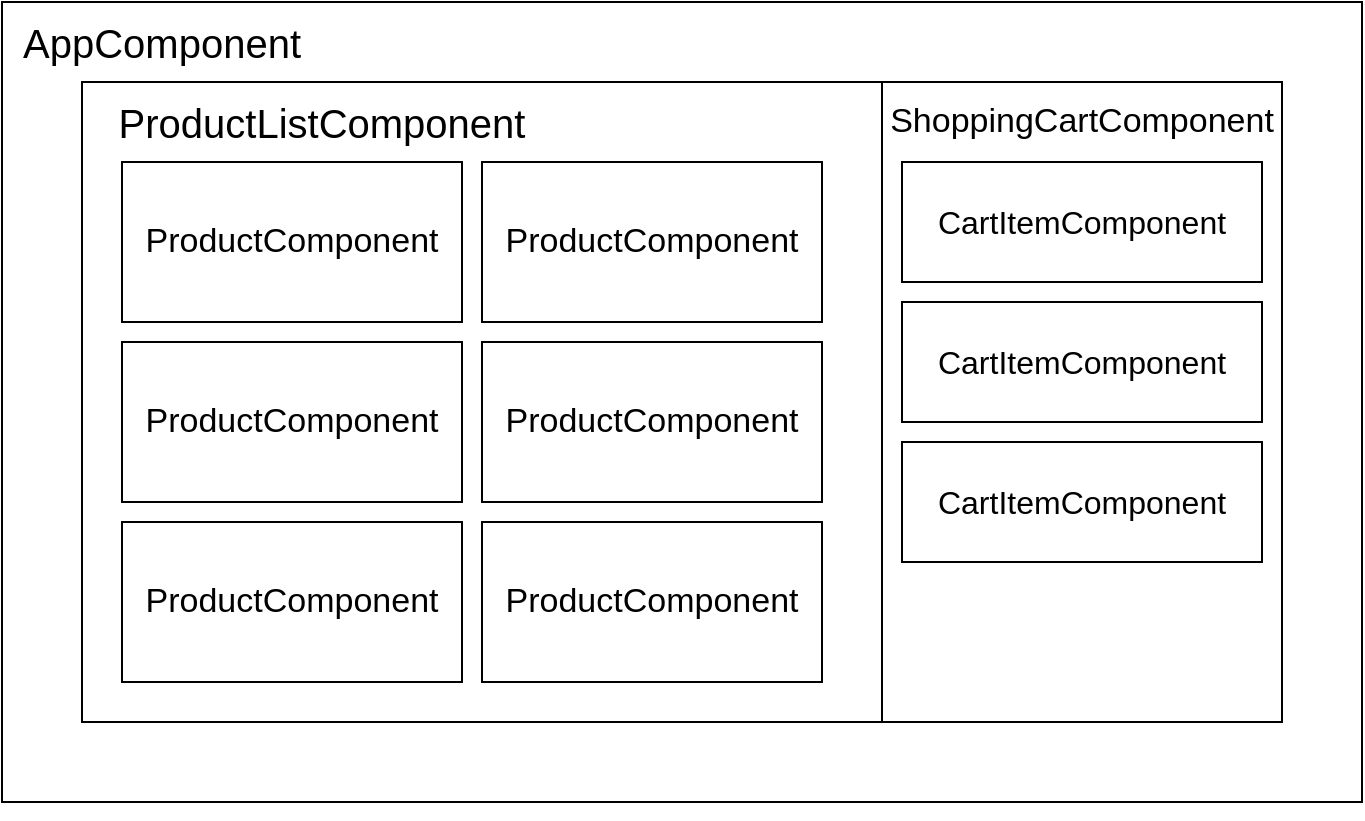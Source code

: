 <mxfile version="14.4.2" type="device"><diagram name="Page-1" id="f1b7ffb7-ca1e-a977-7cf5-a751b3c06c05"><mxGraphModel dx="868" dy="479" grid="1" gridSize="10" guides="1" tooltips="1" connect="1" arrows="1" fold="1" page="1" pageScale="1" pageWidth="826" pageHeight="1169" background="#ffffff" math="0" shadow="0"><root><mxCell id="0"/><mxCell id="1" parent="0"/><mxCell id="M5p0AquYmsXaqDEnKxhZ-65" value="" style="whiteSpace=wrap;html=1;" vertex="1" parent="1"><mxGeometry x="40" width="680" height="400" as="geometry"/></mxCell><mxCell id="M5p0AquYmsXaqDEnKxhZ-61" value="" style="whiteSpace=wrap;html=1;imageAspect=0;" vertex="1" parent="1"><mxGeometry x="80" y="40" width="600" height="320" as="geometry"/></mxCell><mxCell id="M5p0AquYmsXaqDEnKxhZ-64" value="" style="whiteSpace=wrap;html=1;" vertex="1" parent="1"><mxGeometry x="80" y="40" width="400" height="320" as="geometry"/></mxCell><mxCell id="M5p0AquYmsXaqDEnKxhZ-66" value="" style="whiteSpace=wrap;html=1;" vertex="1" parent="1"><mxGeometry x="100" y="80" width="170" height="80" as="geometry"/></mxCell><mxCell id="M5p0AquYmsXaqDEnKxhZ-67" value="" style="whiteSpace=wrap;html=1;" vertex="1" parent="1"><mxGeometry x="280" y="80" width="170" height="80" as="geometry"/></mxCell><mxCell id="M5p0AquYmsXaqDEnKxhZ-68" value="" style="whiteSpace=wrap;html=1;" vertex="1" parent="1"><mxGeometry x="100" y="170" width="170" height="80" as="geometry"/></mxCell><mxCell id="M5p0AquYmsXaqDEnKxhZ-69" value="" style="whiteSpace=wrap;html=1;" vertex="1" parent="1"><mxGeometry x="280" y="170" width="170" height="80" as="geometry"/></mxCell><mxCell id="M5p0AquYmsXaqDEnKxhZ-70" value="" style="whiteSpace=wrap;html=1;" vertex="1" parent="1"><mxGeometry x="100" y="260" width="170" height="80" as="geometry"/></mxCell><mxCell id="M5p0AquYmsXaqDEnKxhZ-71" value="" style="whiteSpace=wrap;html=1;" vertex="1" parent="1"><mxGeometry x="280" y="260" width="170" height="80" as="geometry"/></mxCell><mxCell id="M5p0AquYmsXaqDEnKxhZ-72" value="&lt;font style=&quot;font-size: 20px;&quot;&gt;AppComponent&lt;/font&gt;" style="text;html=1;strokeColor=none;fillColor=none;align=center;verticalAlign=middle;whiteSpace=wrap;rounded=0;fontSize=20;" vertex="1" parent="1"><mxGeometry x="100" y="10" width="40" height="20" as="geometry"/></mxCell><mxCell id="M5p0AquYmsXaqDEnKxhZ-76" value="&lt;font style=&quot;font-size: 20px&quot;&gt;ProductListComponent&lt;/font&gt;" style="text;html=1;strokeColor=none;fillColor=none;align=center;verticalAlign=middle;whiteSpace=wrap;rounded=0;" vertex="1" parent="1"><mxGeometry x="180" y="50" width="40" height="20" as="geometry"/></mxCell><mxCell id="M5p0AquYmsXaqDEnKxhZ-77" value="&lt;font style=&quot;font-size: 17px&quot;&gt;ProductComponent&lt;/font&gt;" style="text;html=1;strokeColor=none;fillColor=none;align=center;verticalAlign=middle;whiteSpace=wrap;rounded=0;" vertex="1" parent="1"><mxGeometry x="165" y="110" width="40" height="20" as="geometry"/></mxCell><mxCell id="M5p0AquYmsXaqDEnKxhZ-78" value="&lt;font style=&quot;font-size: 17px&quot;&gt;ProductComponent&lt;/font&gt;" style="text;html=1;strokeColor=none;fillColor=none;align=center;verticalAlign=middle;whiteSpace=wrap;rounded=0;" vertex="1" parent="1"><mxGeometry x="345" y="110" width="40" height="20" as="geometry"/></mxCell><mxCell id="M5p0AquYmsXaqDEnKxhZ-79" value="&lt;font style=&quot;font-size: 17px&quot;&gt;ProductComponent&lt;/font&gt;" style="text;html=1;strokeColor=none;fillColor=none;align=center;verticalAlign=middle;whiteSpace=wrap;rounded=0;" vertex="1" parent="1"><mxGeometry x="345" y="200" width="40" height="20" as="geometry"/></mxCell><mxCell id="M5p0AquYmsXaqDEnKxhZ-80" value="&lt;font style=&quot;font-size: 17px&quot;&gt;ProductComponent&lt;/font&gt;" style="text;html=1;strokeColor=none;fillColor=none;align=center;verticalAlign=middle;whiteSpace=wrap;rounded=0;" vertex="1" parent="1"><mxGeometry x="345" y="290" width="40" height="20" as="geometry"/></mxCell><mxCell id="M5p0AquYmsXaqDEnKxhZ-81" value="&lt;font style=&quot;font-size: 17px&quot;&gt;ProductComponent&lt;/font&gt;" style="text;html=1;strokeColor=none;fillColor=none;align=center;verticalAlign=middle;whiteSpace=wrap;rounded=0;" vertex="1" parent="1"><mxGeometry x="165" y="290" width="40" height="20" as="geometry"/></mxCell><mxCell id="M5p0AquYmsXaqDEnKxhZ-82" value="&lt;font style=&quot;font-size: 17px&quot;&gt;ProductComponent&lt;/font&gt;" style="text;html=1;strokeColor=none;fillColor=none;align=center;verticalAlign=middle;whiteSpace=wrap;rounded=0;" vertex="1" parent="1"><mxGeometry x="165" y="200" width="40" height="20" as="geometry"/></mxCell><mxCell id="M5p0AquYmsXaqDEnKxhZ-84" value="&lt;font style=&quot;font-size: 17px&quot;&gt;ShoppingCartComponent&lt;/font&gt;" style="text;html=1;strokeColor=none;fillColor=none;align=center;verticalAlign=middle;whiteSpace=wrap;rounded=0;" vertex="1" parent="1"><mxGeometry x="560" y="50" width="40" height="20" as="geometry"/></mxCell><mxCell id="M5p0AquYmsXaqDEnKxhZ-86" value="&lt;font style=&quot;font-size: 16px&quot;&gt;CartItemComponent&lt;/font&gt;" style="rounded=0;whiteSpace=wrap;html=1;" vertex="1" parent="1"><mxGeometry x="490" y="80" width="180" height="60" as="geometry"/></mxCell><mxCell id="M5p0AquYmsXaqDEnKxhZ-87" value="&lt;font style=&quot;font-size: 16px&quot;&gt;CartItemComponent&lt;/font&gt;" style="rounded=0;whiteSpace=wrap;html=1;" vertex="1" parent="1"><mxGeometry x="490" y="150" width="180" height="60" as="geometry"/></mxCell><mxCell id="M5p0AquYmsXaqDEnKxhZ-88" value="&lt;font style=&quot;font-size: 16px&quot;&gt;CartItemComponent&lt;/font&gt;" style="rounded=0;whiteSpace=wrap;html=1;" vertex="1" parent="1"><mxGeometry x="490" y="220" width="180" height="60" as="geometry"/></mxCell><mxCell id="M5p0AquYmsXaqDEnKxhZ-92" style="edgeStyle=orthogonalEdgeStyle;rounded=0;orthogonalLoop=1;jettySize=auto;html=1;exitX=0.5;exitY=1;exitDx=0;exitDy=0;fontSize=20;" edge="1" parent="1" source="M5p0AquYmsXaqDEnKxhZ-65" target="M5p0AquYmsXaqDEnKxhZ-65"><mxGeometry relative="1" as="geometry"/></mxCell></root></mxGraphModel></diagram></mxfile>